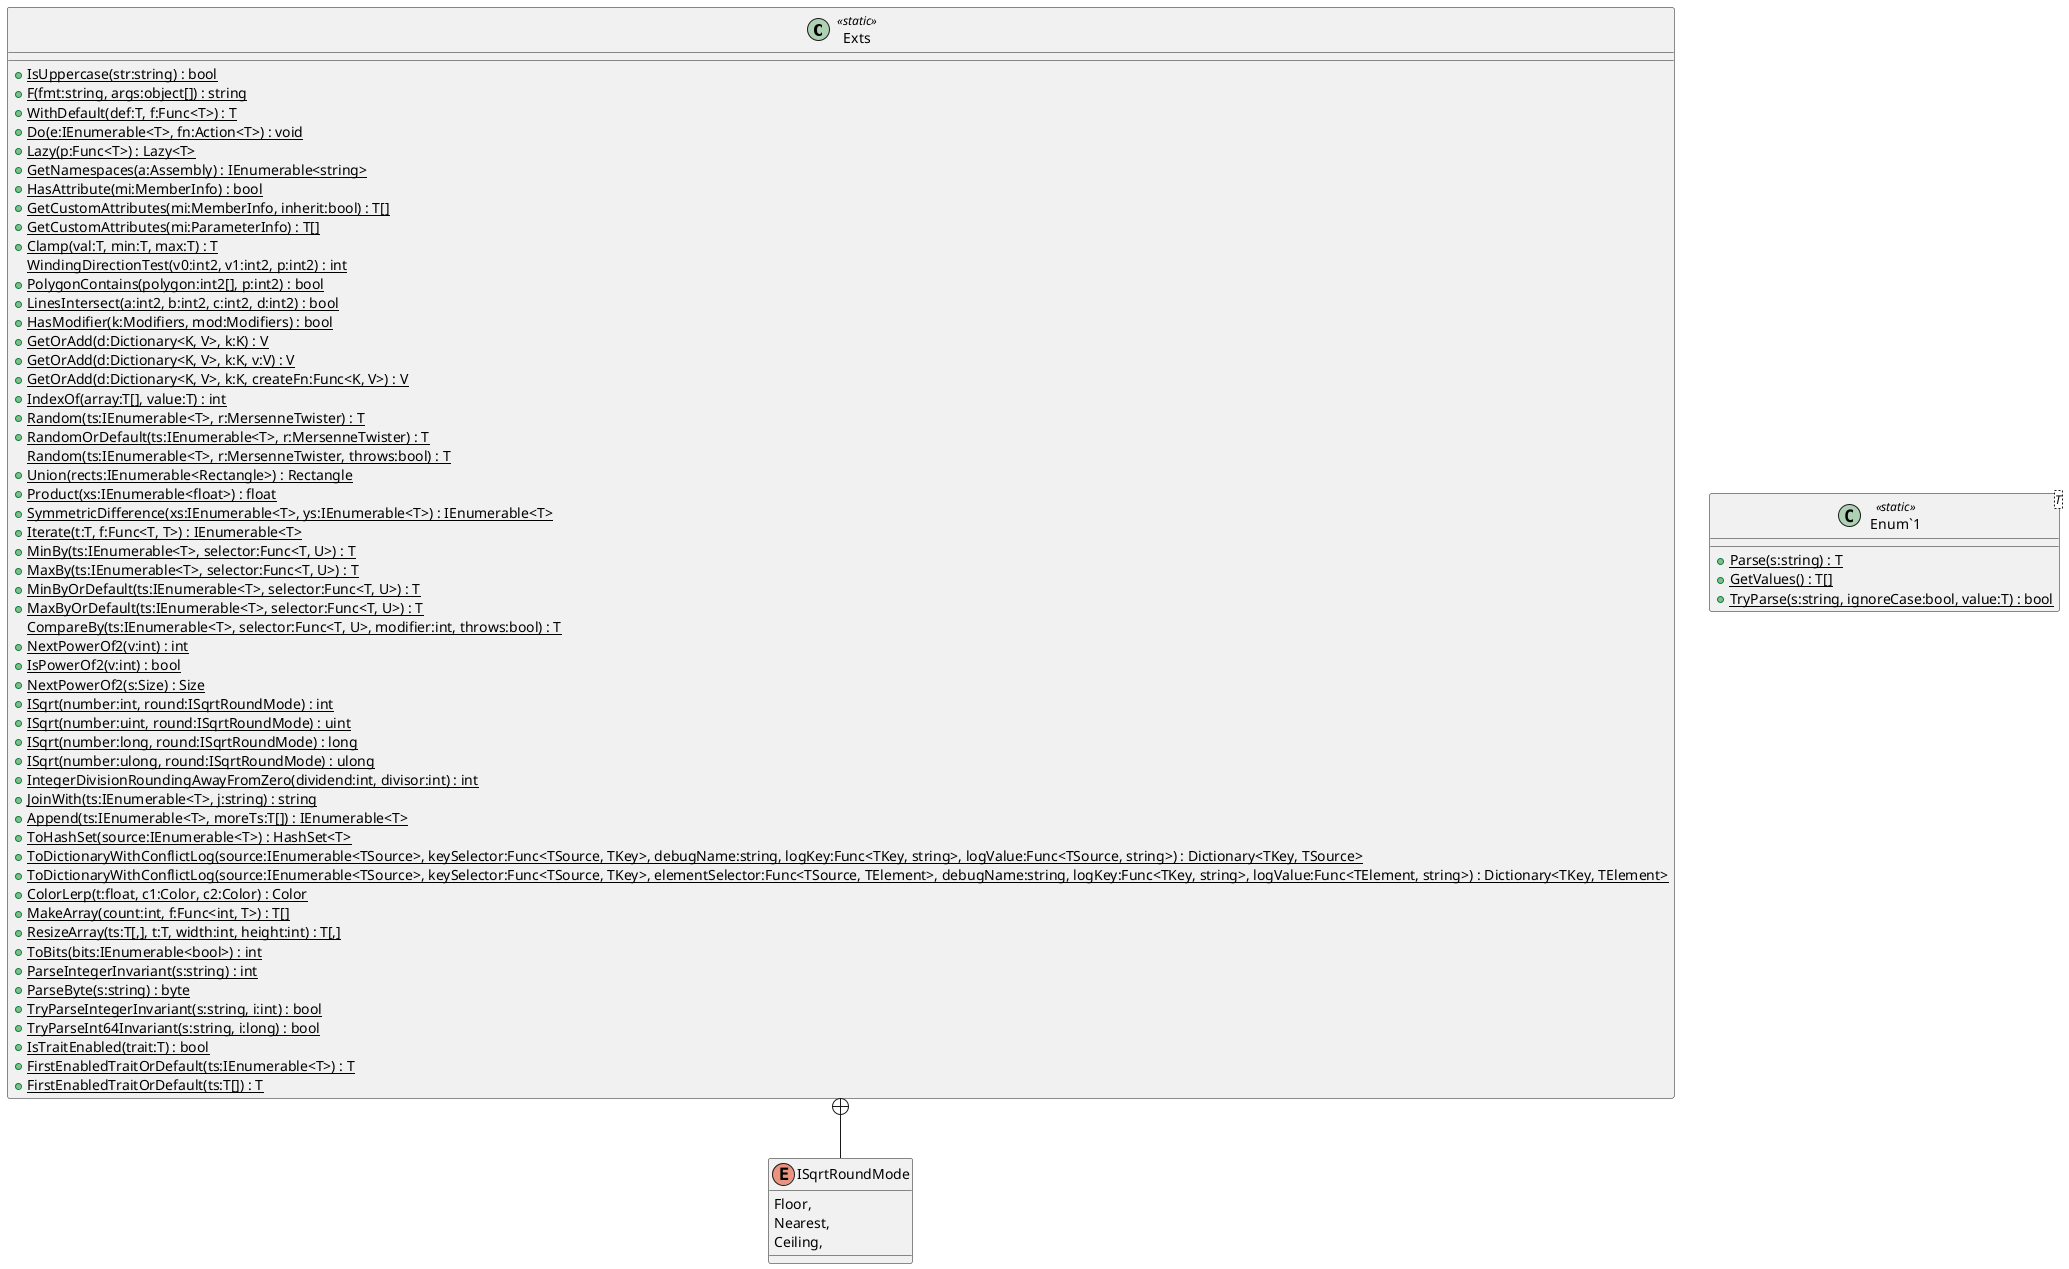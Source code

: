 @startuml
class Exts <<static>> {
    + {static} IsUppercase(str:string) : bool
    + {static} F(fmt:string, args:object[]) : string
    + {static} WithDefault(def:T, f:Func<T>) : T
    + {static} Do(e:IEnumerable<T>, fn:Action<T>) : void
    + {static} Lazy(p:Func<T>) : Lazy<T>
    + {static} GetNamespaces(a:Assembly) : IEnumerable<string>
    + {static} HasAttribute(mi:MemberInfo) : bool
    + {static} GetCustomAttributes(mi:MemberInfo, inherit:bool) : T[]
    + {static} GetCustomAttributes(mi:ParameterInfo) : T[]
    + {static} Clamp(val:T, min:T, max:T) : T
    {static} WindingDirectionTest(v0:int2, v1:int2, p:int2) : int
    + {static} PolygonContains(polygon:int2[], p:int2) : bool
    + {static} LinesIntersect(a:int2, b:int2, c:int2, d:int2) : bool
    + {static} HasModifier(k:Modifiers, mod:Modifiers) : bool
    + {static} GetOrAdd(d:Dictionary<K, V>, k:K) : V
    + {static} GetOrAdd(d:Dictionary<K, V>, k:K, v:V) : V
    + {static} GetOrAdd(d:Dictionary<K, V>, k:K, createFn:Func<K, V>) : V
    + {static} IndexOf(array:T[], value:T) : int
    + {static} Random(ts:IEnumerable<T>, r:MersenneTwister) : T
    + {static} RandomOrDefault(ts:IEnumerable<T>, r:MersenneTwister) : T
    {static} Random(ts:IEnumerable<T>, r:MersenneTwister, throws:bool) : T
    + {static} Union(rects:IEnumerable<Rectangle>) : Rectangle
    + {static} Product(xs:IEnumerable<float>) : float
    + {static} SymmetricDifference(xs:IEnumerable<T>, ys:IEnumerable<T>) : IEnumerable<T>
    + {static} Iterate(t:T, f:Func<T, T>) : IEnumerable<T>
    + {static} MinBy(ts:IEnumerable<T>, selector:Func<T, U>) : T
    + {static} MaxBy(ts:IEnumerable<T>, selector:Func<T, U>) : T
    + {static} MinByOrDefault(ts:IEnumerable<T>, selector:Func<T, U>) : T
    + {static} MaxByOrDefault(ts:IEnumerable<T>, selector:Func<T, U>) : T
    {static} CompareBy(ts:IEnumerable<T>, selector:Func<T, U>, modifier:int, throws:bool) : T
    + {static} NextPowerOf2(v:int) : int
    + {static} IsPowerOf2(v:int) : bool
    + {static} NextPowerOf2(s:Size) : Size
    + {static} ISqrt(number:int, round:ISqrtRoundMode) : int
    + {static} ISqrt(number:uint, round:ISqrtRoundMode) : uint
    + {static} ISqrt(number:long, round:ISqrtRoundMode) : long
    + {static} ISqrt(number:ulong, round:ISqrtRoundMode) : ulong
    + {static} IntegerDivisionRoundingAwayFromZero(dividend:int, divisor:int) : int
    + {static} JoinWith(ts:IEnumerable<T>, j:string) : string
    + {static} Append(ts:IEnumerable<T>, moreTs:T[]) : IEnumerable<T>
    + {static} ToHashSet(source:IEnumerable<T>) : HashSet<T>
    + {static} ToDictionaryWithConflictLog(source:IEnumerable<TSource>, keySelector:Func<TSource, TKey>, debugName:string, logKey:Func<TKey, string>, logValue:Func<TSource, string>) : Dictionary<TKey, TSource>
    + {static} ToDictionaryWithConflictLog(source:IEnumerable<TSource>, keySelector:Func<TSource, TKey>, elementSelector:Func<TSource, TElement>, debugName:string, logKey:Func<TKey, string>, logValue:Func<TElement, string>) : Dictionary<TKey, TElement>
    + {static} ColorLerp(t:float, c1:Color, c2:Color) : Color
    + {static} MakeArray(count:int, f:Func<int, T>) : T[]
    + {static} ResizeArray(ts:T[,], t:T, width:int, height:int) : T[,]
    + {static} ToBits(bits:IEnumerable<bool>) : int
    + {static} ParseIntegerInvariant(s:string) : int
    + {static} ParseByte(s:string) : byte
    + {static} TryParseIntegerInvariant(s:string, i:int) : bool
    + {static} TryParseInt64Invariant(s:string, i:long) : bool
    + {static} IsTraitEnabled(trait:T) : bool
    + {static} FirstEnabledTraitOrDefault(ts:IEnumerable<T>) : T
    + {static} FirstEnabledTraitOrDefault(ts:T[]) : T
}
class "Enum`1"<T> <<static>> {
    + {static} Parse(s:string) : T
    + {static} GetValues() : T[]
    + {static} TryParse(s:string, ignoreCase:bool, value:T) : bool
}
enum ISqrtRoundMode {
    Floor,
    Nearest,
    Ceiling,
}
Exts +-- ISqrtRoundMode
@enduml

